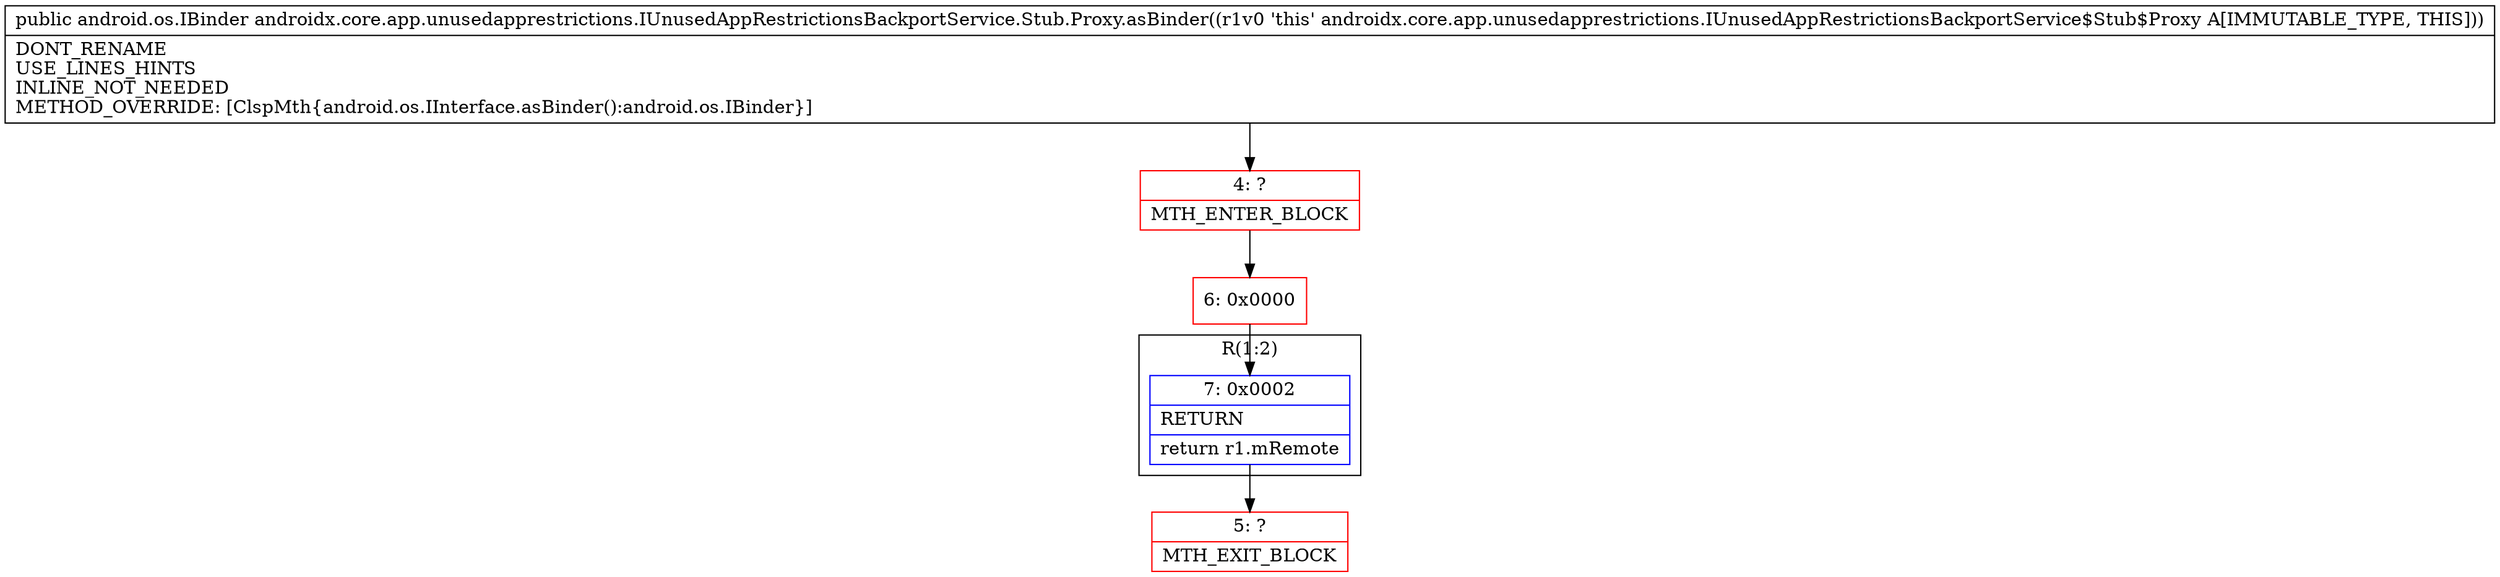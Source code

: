 digraph "CFG forandroidx.core.app.unusedapprestrictions.IUnusedAppRestrictionsBackportService.Stub.Proxy.asBinder()Landroid\/os\/IBinder;" {
subgraph cluster_Region_1657154817 {
label = "R(1:2)";
node [shape=record,color=blue];
Node_7 [shape=record,label="{7\:\ 0x0002|RETURN\l|return r1.mRemote\l}"];
}
Node_4 [shape=record,color=red,label="{4\:\ ?|MTH_ENTER_BLOCK\l}"];
Node_6 [shape=record,color=red,label="{6\:\ 0x0000}"];
Node_5 [shape=record,color=red,label="{5\:\ ?|MTH_EXIT_BLOCK\l}"];
MethodNode[shape=record,label="{public android.os.IBinder androidx.core.app.unusedapprestrictions.IUnusedAppRestrictionsBackportService.Stub.Proxy.asBinder((r1v0 'this' androidx.core.app.unusedapprestrictions.IUnusedAppRestrictionsBackportService$Stub$Proxy A[IMMUTABLE_TYPE, THIS]))  | DONT_RENAME\lUSE_LINES_HINTS\lINLINE_NOT_NEEDED\lMETHOD_OVERRIDE: [ClspMth\{android.os.IInterface.asBinder():android.os.IBinder\}]\l}"];
MethodNode -> Node_4;Node_7 -> Node_5;
Node_4 -> Node_6;
Node_6 -> Node_7;
}

